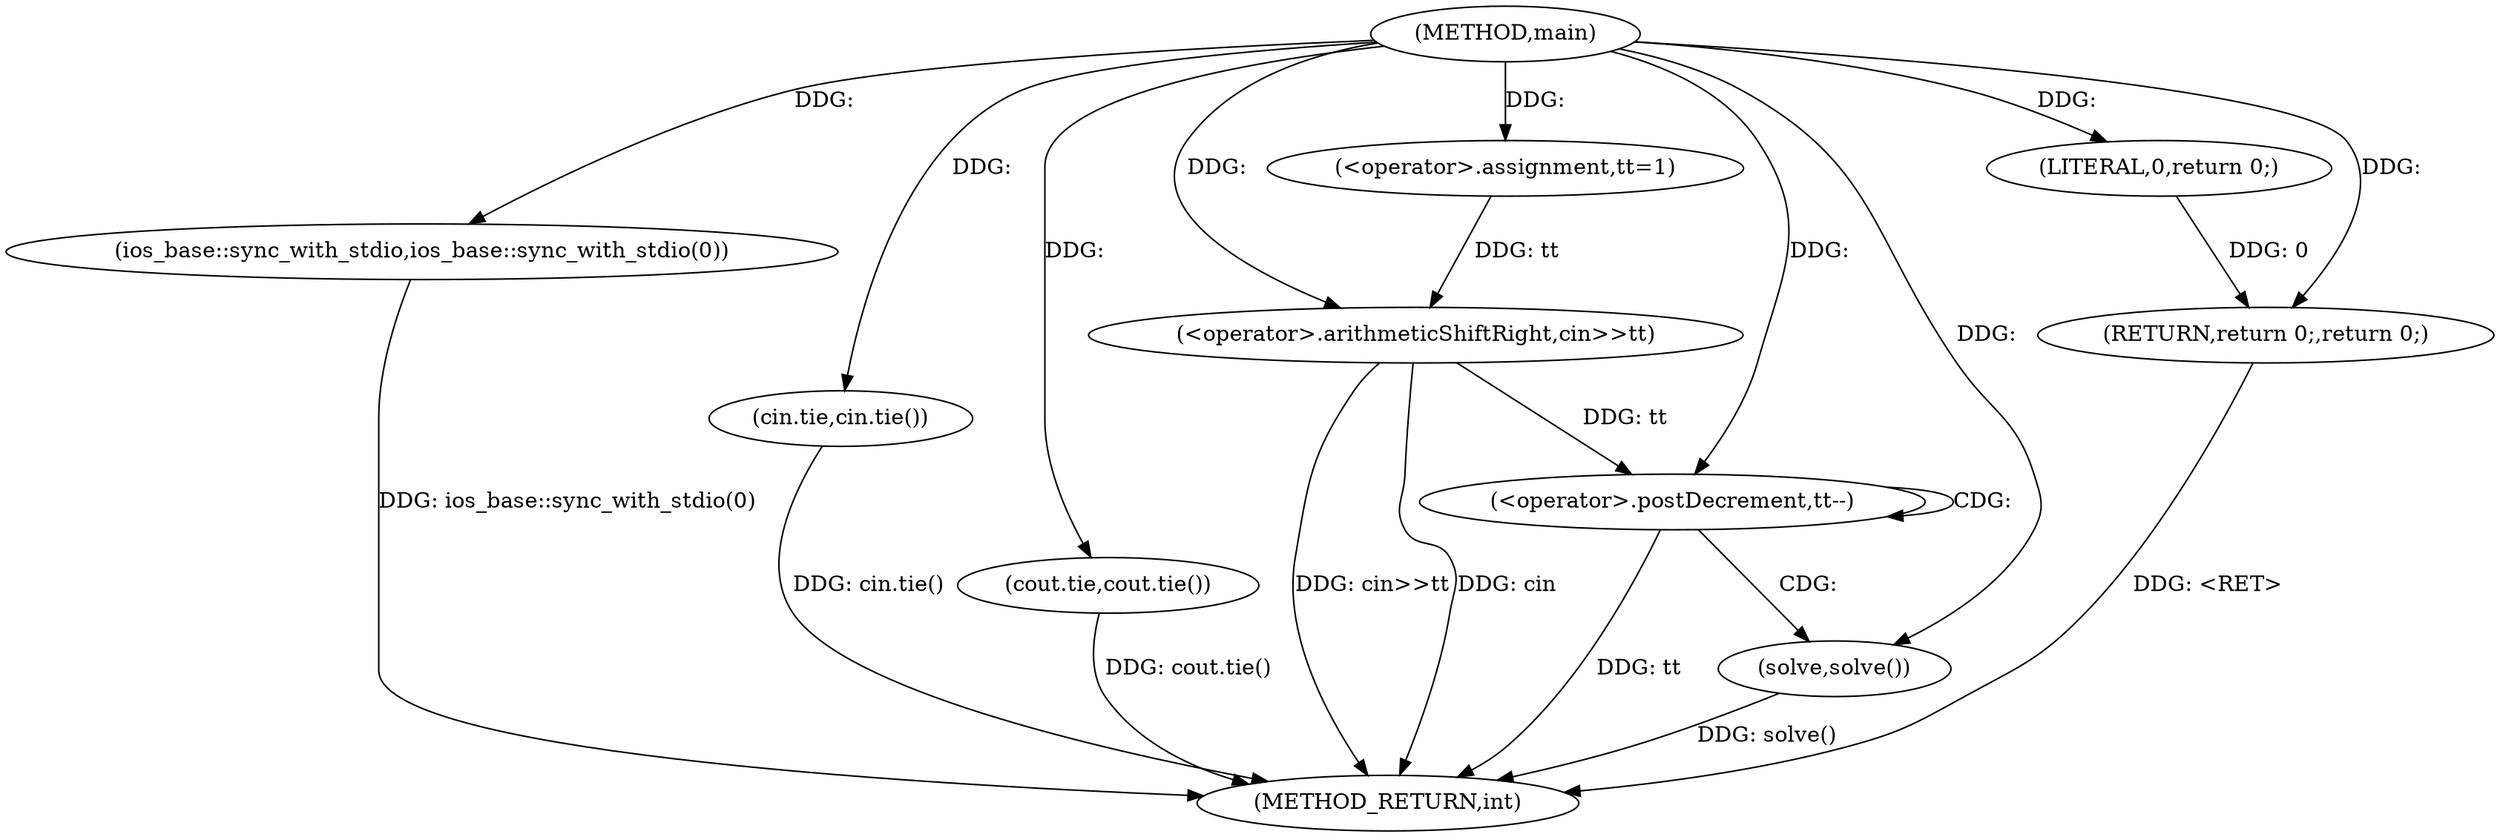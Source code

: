 digraph "main" {  
"1000181" [label = "(METHOD,main)" ]
"1000201" [label = "(METHOD_RETURN,int)" ]
"1000183" [label = "(ios_base::sync_with_stdio,ios_base::sync_with_stdio(0))" ]
"1000185" [label = "(cin.tie,cin.tie())" ]
"1000186" [label = "(cout.tie,cout.tie())" ]
"1000188" [label = "(<operator>.assignment,tt=1)" ]
"1000191" [label = "(<operator>.arithmeticShiftRight,cin>>tt)" ]
"1000199" [label = "(RETURN,return 0;,return 0;)" ]
"1000195" [label = "(<operator>.postDecrement,tt--)" ]
"1000200" [label = "(LITERAL,0,return 0;)" ]
"1000198" [label = "(solve,solve())" ]
  "1000183" -> "1000201"  [ label = "DDG: ios_base::sync_with_stdio(0)"] 
  "1000185" -> "1000201"  [ label = "DDG: cin.tie()"] 
  "1000186" -> "1000201"  [ label = "DDG: cout.tie()"] 
  "1000191" -> "1000201"  [ label = "DDG: cin>>tt"] 
  "1000195" -> "1000201"  [ label = "DDG: tt"] 
  "1000198" -> "1000201"  [ label = "DDG: solve()"] 
  "1000199" -> "1000201"  [ label = "DDG: <RET>"] 
  "1000191" -> "1000201"  [ label = "DDG: cin"] 
  "1000181" -> "1000185"  [ label = "DDG: "] 
  "1000181" -> "1000186"  [ label = "DDG: "] 
  "1000181" -> "1000188"  [ label = "DDG: "] 
  "1000200" -> "1000199"  [ label = "DDG: 0"] 
  "1000181" -> "1000199"  [ label = "DDG: "] 
  "1000181" -> "1000183"  [ label = "DDG: "] 
  "1000181" -> "1000191"  [ label = "DDG: "] 
  "1000188" -> "1000191"  [ label = "DDG: tt"] 
  "1000181" -> "1000200"  [ label = "DDG: "] 
  "1000191" -> "1000195"  [ label = "DDG: tt"] 
  "1000181" -> "1000195"  [ label = "DDG: "] 
  "1000181" -> "1000198"  [ label = "DDG: "] 
  "1000195" -> "1000198"  [ label = "CDG: "] 
  "1000195" -> "1000195"  [ label = "CDG: "] 
}
